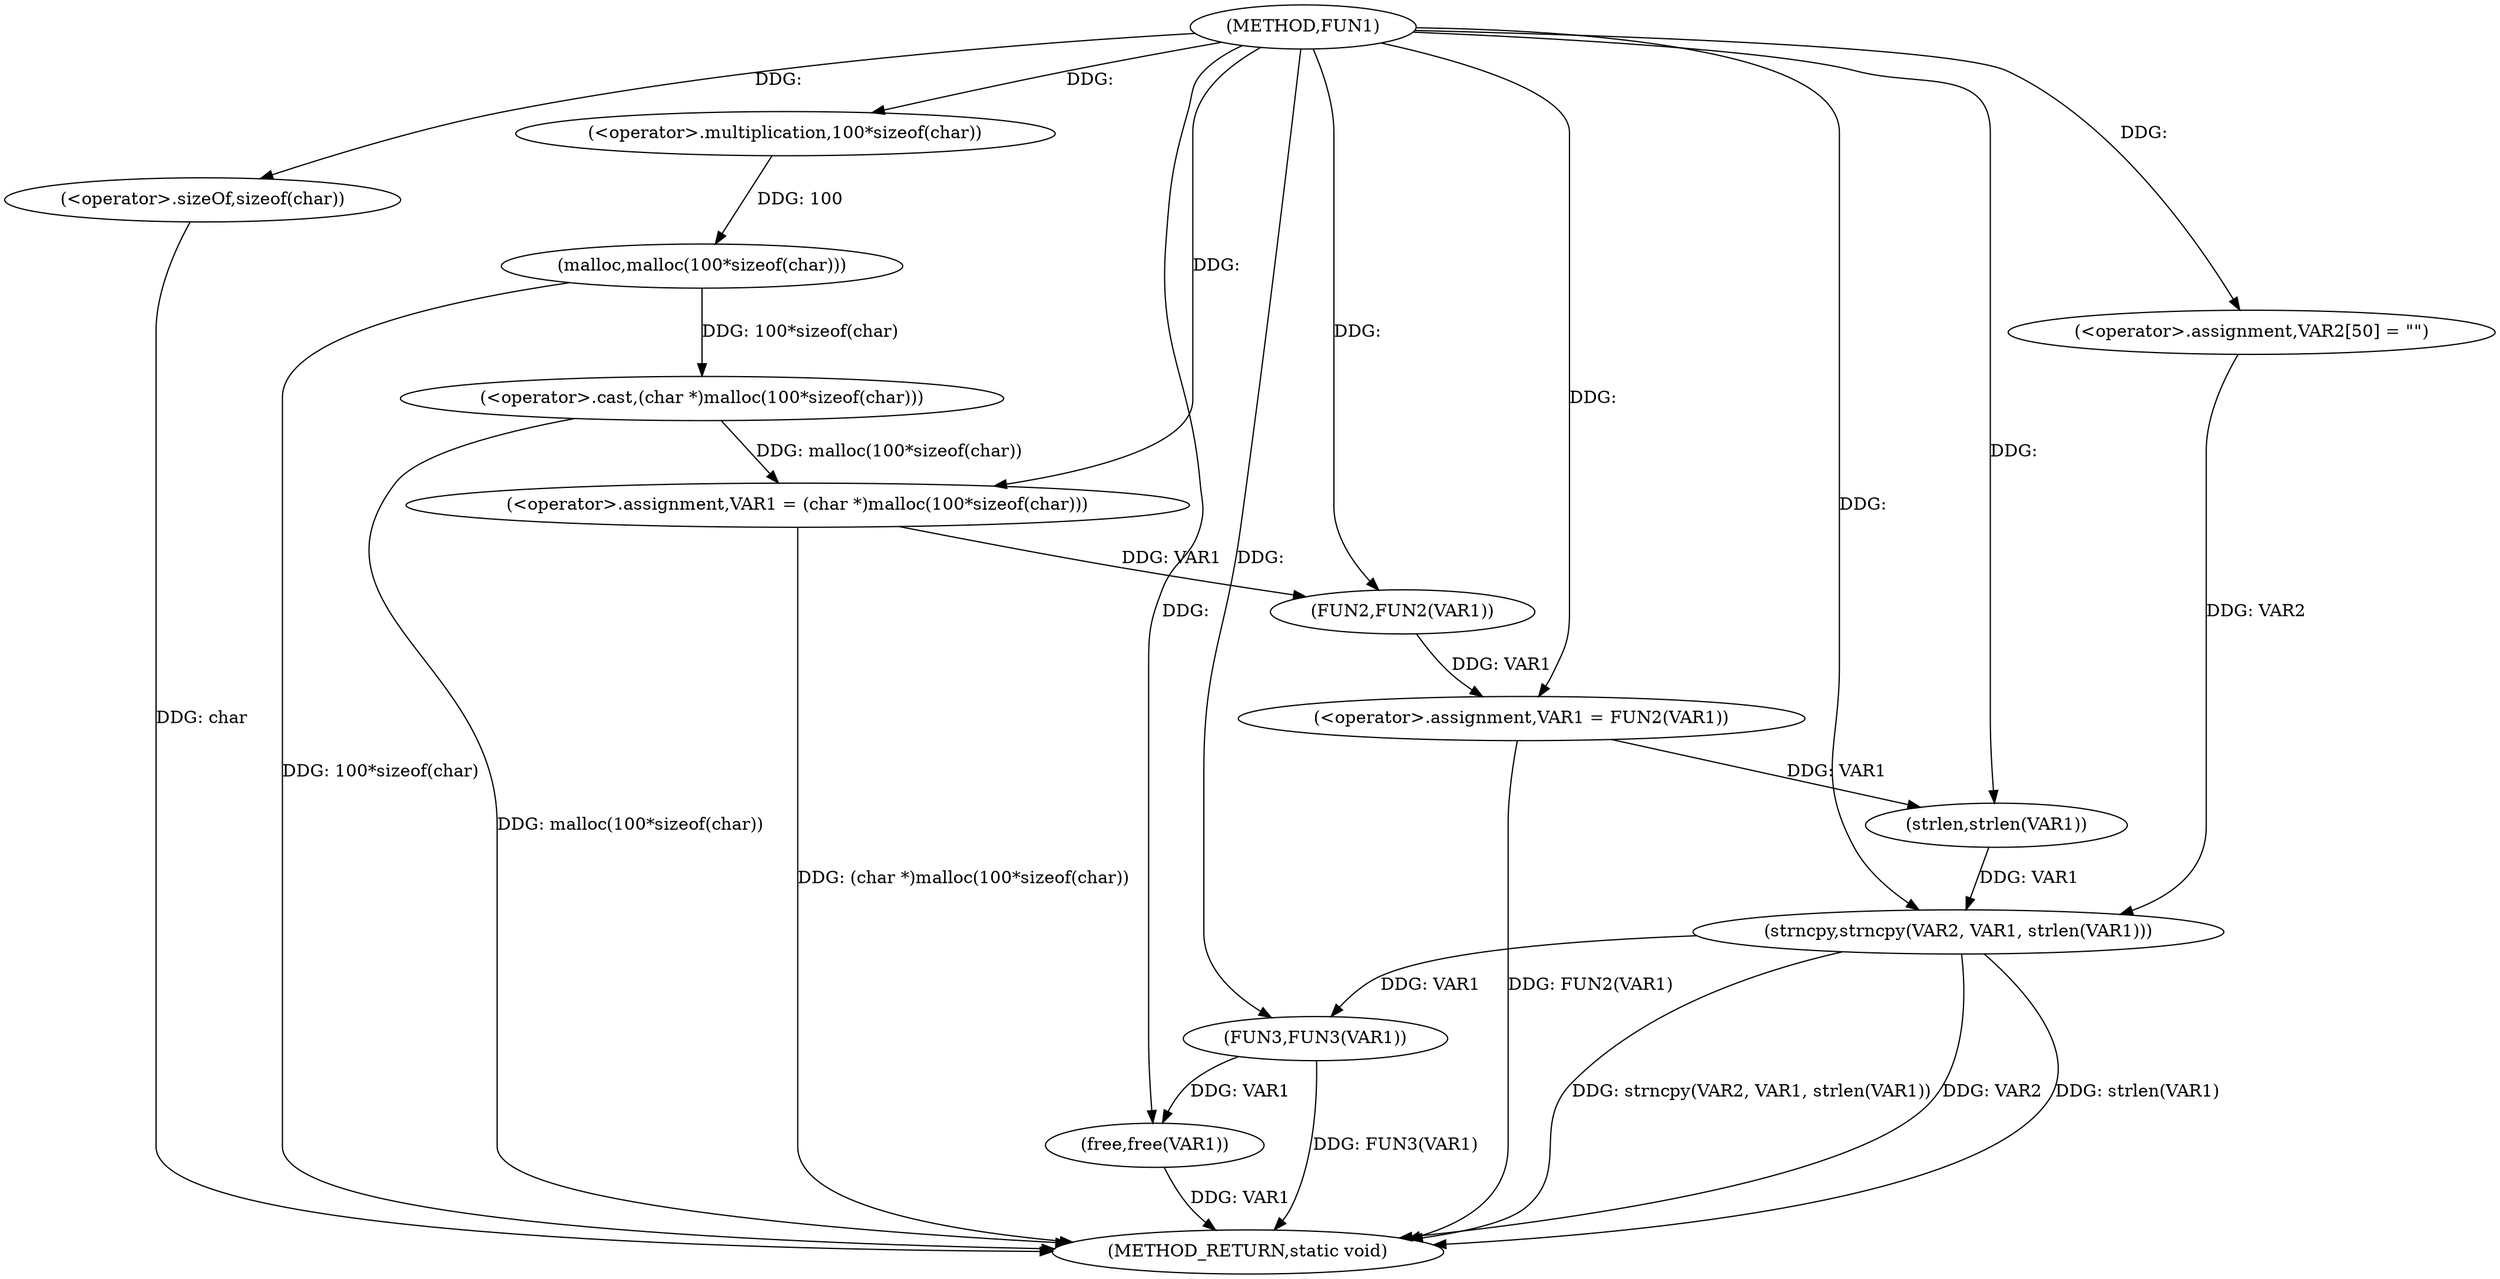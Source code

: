 digraph FUN1 {  
"1000100" [label = "(METHOD,FUN1)" ]
"1000130" [label = "(METHOD_RETURN,static void)" ]
"1000103" [label = "(<operator>.assignment,VAR1 = (char *)malloc(100*sizeof(char)))" ]
"1000105" [label = "(<operator>.cast,(char *)malloc(100*sizeof(char)))" ]
"1000107" [label = "(malloc,malloc(100*sizeof(char)))" ]
"1000108" [label = "(<operator>.multiplication,100*sizeof(char))" ]
"1000110" [label = "(<operator>.sizeOf,sizeof(char))" ]
"1000112" [label = "(<operator>.assignment,VAR1 = FUN2(VAR1))" ]
"1000114" [label = "(FUN2,FUN2(VAR1))" ]
"1000118" [label = "(<operator>.assignment,VAR2[50] = \"\")" ]
"1000121" [label = "(strncpy,strncpy(VAR2, VAR1, strlen(VAR1)))" ]
"1000124" [label = "(strlen,strlen(VAR1))" ]
"1000126" [label = "(FUN3,FUN3(VAR1))" ]
"1000128" [label = "(free,free(VAR1))" ]
  "1000126" -> "1000130"  [ label = "DDG: FUN3(VAR1)"] 
  "1000107" -> "1000130"  [ label = "DDG: 100*sizeof(char)"] 
  "1000105" -> "1000130"  [ label = "DDG: malloc(100*sizeof(char))"] 
  "1000103" -> "1000130"  [ label = "DDG: (char *)malloc(100*sizeof(char))"] 
  "1000112" -> "1000130"  [ label = "DDG: FUN2(VAR1)"] 
  "1000121" -> "1000130"  [ label = "DDG: strncpy(VAR2, VAR1, strlen(VAR1))"] 
  "1000121" -> "1000130"  [ label = "DDG: VAR2"] 
  "1000110" -> "1000130"  [ label = "DDG: char"] 
  "1000121" -> "1000130"  [ label = "DDG: strlen(VAR1)"] 
  "1000128" -> "1000130"  [ label = "DDG: VAR1"] 
  "1000105" -> "1000103"  [ label = "DDG: malloc(100*sizeof(char))"] 
  "1000100" -> "1000103"  [ label = "DDG: "] 
  "1000107" -> "1000105"  [ label = "DDG: 100*sizeof(char)"] 
  "1000108" -> "1000107"  [ label = "DDG: 100"] 
  "1000100" -> "1000108"  [ label = "DDG: "] 
  "1000100" -> "1000110"  [ label = "DDG: "] 
  "1000114" -> "1000112"  [ label = "DDG: VAR1"] 
  "1000100" -> "1000112"  [ label = "DDG: "] 
  "1000103" -> "1000114"  [ label = "DDG: VAR1"] 
  "1000100" -> "1000114"  [ label = "DDG: "] 
  "1000100" -> "1000118"  [ label = "DDG: "] 
  "1000118" -> "1000121"  [ label = "DDG: VAR2"] 
  "1000100" -> "1000121"  [ label = "DDG: "] 
  "1000124" -> "1000121"  [ label = "DDG: VAR1"] 
  "1000112" -> "1000124"  [ label = "DDG: VAR1"] 
  "1000100" -> "1000124"  [ label = "DDG: "] 
  "1000121" -> "1000126"  [ label = "DDG: VAR1"] 
  "1000100" -> "1000126"  [ label = "DDG: "] 
  "1000126" -> "1000128"  [ label = "DDG: VAR1"] 
  "1000100" -> "1000128"  [ label = "DDG: "] 
}

